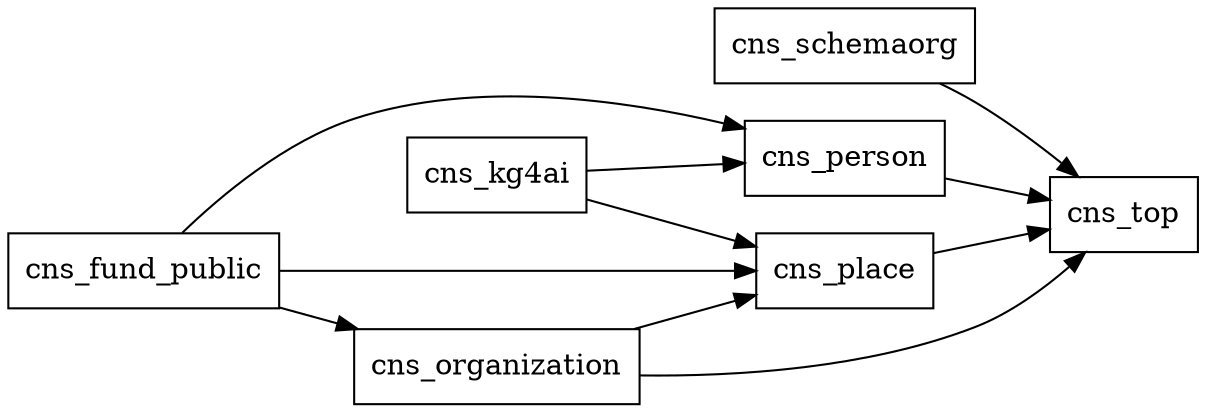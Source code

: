 digraph cns_import {
  #  dot -Tpng example/cns_import.dot -oexample/cns_import.png

  rankdir = "LR"

  node [shape=rect]

  cns_schemaorg -> cns_top
  cns_person -> cns_top
  cns_organization -> cns_top
  cns_organization -> cns_place
  cns_place -> cns_top

  cns_fund_public -> cns_organization
  cns_fund_public -> cns_person
  cns_fund_public -> cns_place

  cns_kg4ai -> cns_place
  cns_kg4ai -> cns_person
}
